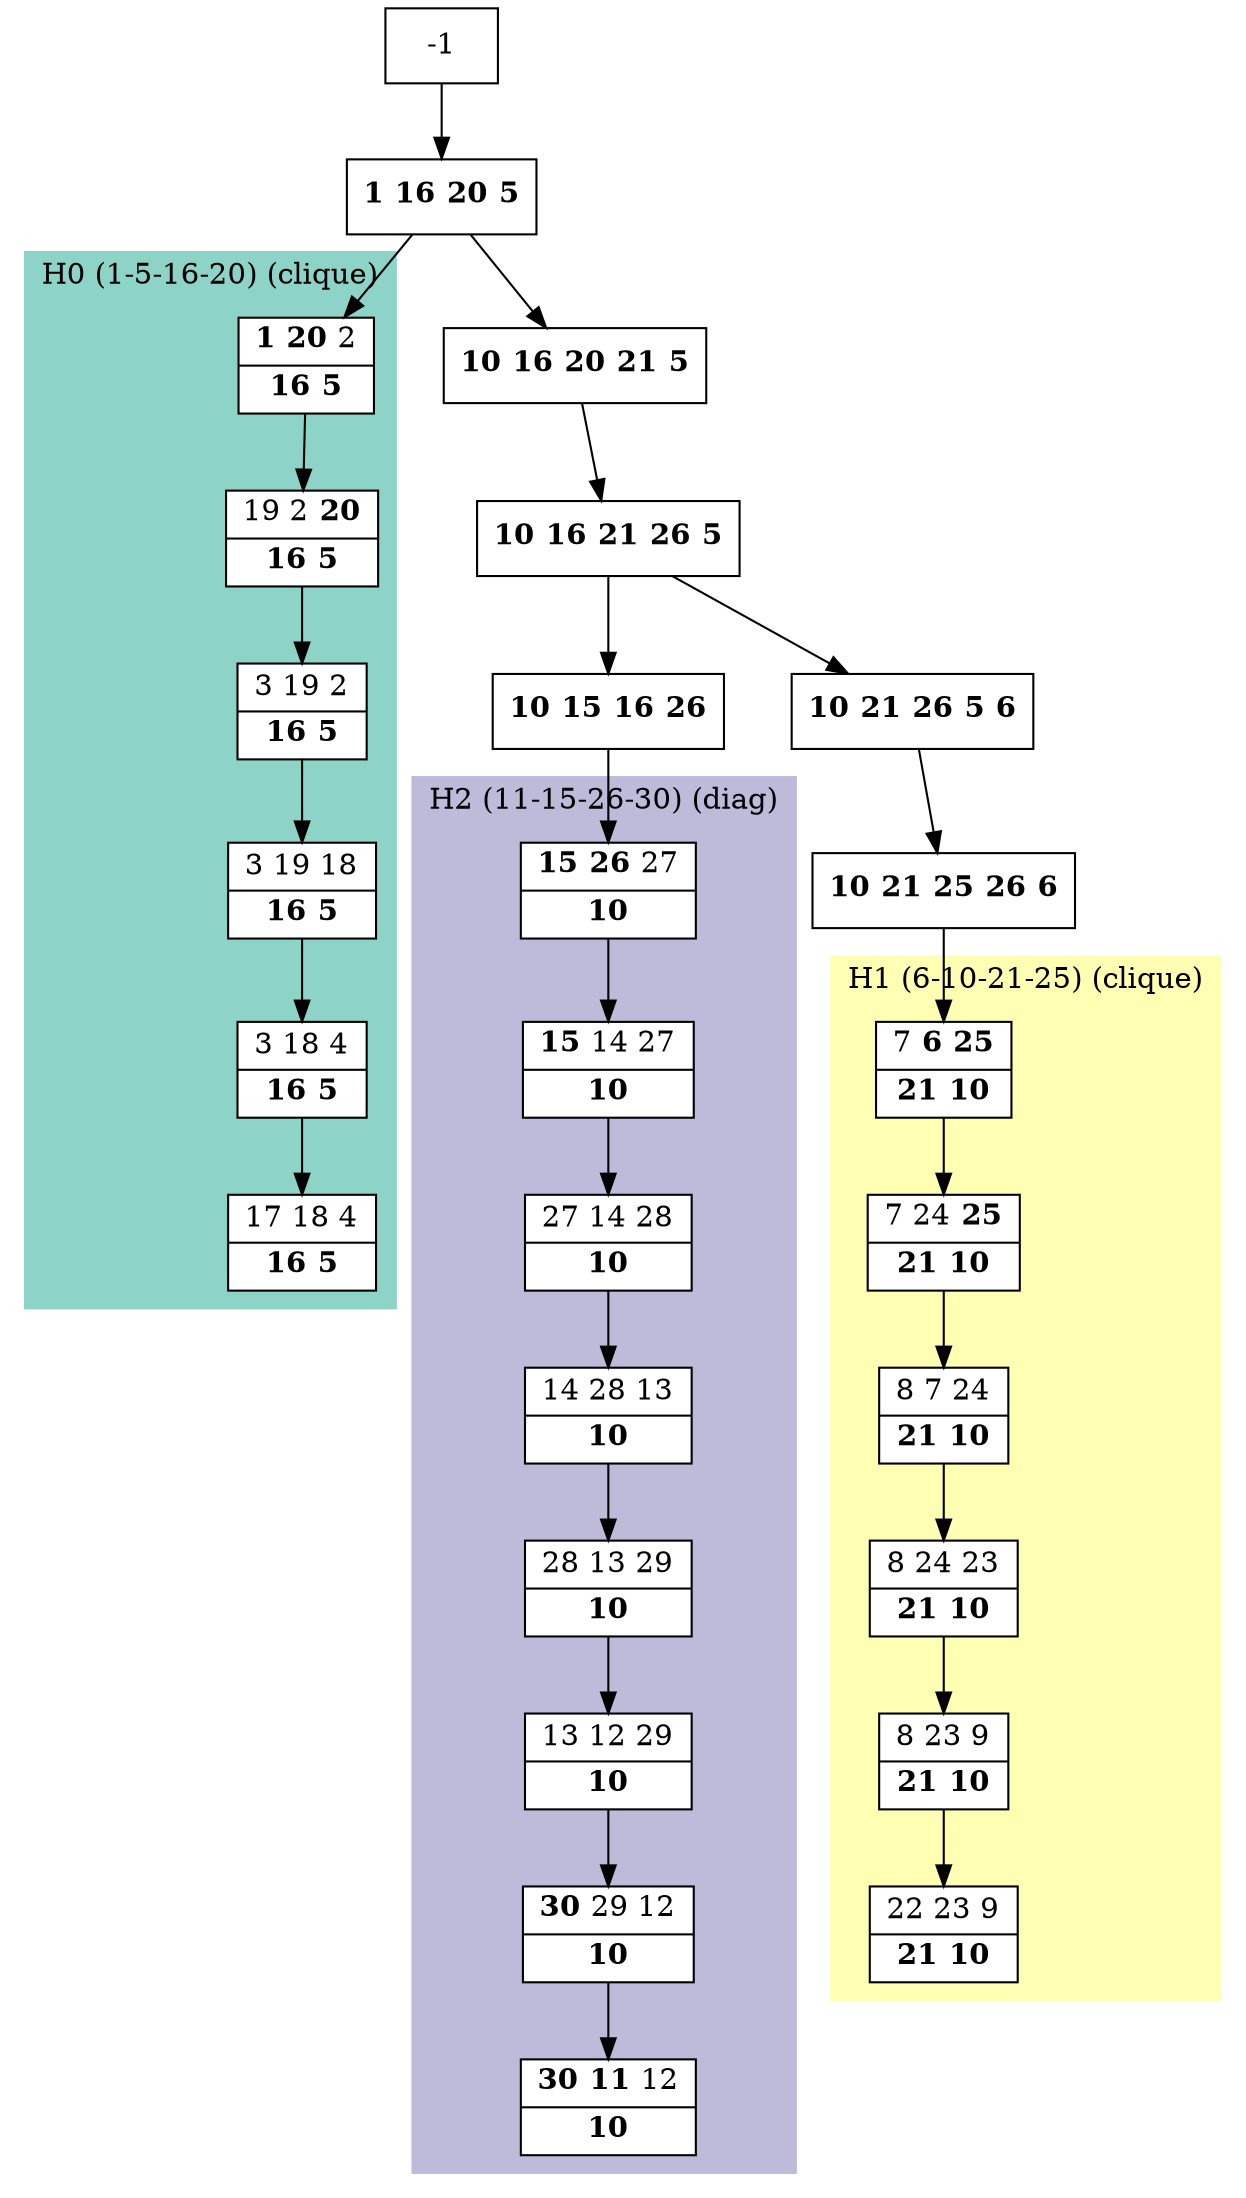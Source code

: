 digraph G {
    node [shape=box];
    subgraph cluster0 {
        node [style=filled,fillcolor=white];
        labeljust="l";
        style=filled;
        color="#8DD3C7";
        H0_0 -> H0_1 -> H0_2 -> H0_3 -> H0_4 -> H0_5;
        label="H0 (1-5-16-20) (clique)";
    }
    subgraph cluster1 {
        node [style=filled,fillcolor=white];
        labeljust="l";
        style=filled;
        color="#FFFFB3";
        H1_0 -> H1_1 -> H1_2 -> H1_3 -> H1_4 -> H1_5;
        label="H1 (6-10-21-25) (clique)";
    }
    subgraph cluster2 {
        node [style=filled,fillcolor=white];
        labeljust="l";
        style=filled;
        color="#BEBADA";
        H2_7 -> H2_6 -> H2_5 -> H2_4 -> H2_3 -> H2_2 -> H2_1 -> H2_0;
        label="H2 (11-15-26-30) (diag)";
    }
     1 [shape=record,label= <{ <b>1</b> <b>16</b> <b>20</b> <b>5</b>}> ];
     -1  ->  1;
     H0_0 [shape=record,label= <{ <b>1</b> <b>20</b> 2|  <b>16</b> <b>5</b>}> ];
     1  ->  H0_0;
     H0_1 [shape=record,label= <{ 19 2 <b>20</b>|  <b>16</b> <b>5</b>}> ];
     H0_2 [shape=record,label= <{ 3 19 2|  <b>16</b> <b>5</b>}> ];
     H0_3 [shape=record,label= <{ 3 19 18|  <b>16</b> <b>5</b>}> ];
     H0_4 [shape=record,label= <{ 3 18 4|  <b>16</b> <b>5</b>}> ];
     H0_5 [shape=record,label= <{ 17 18 4|  <b>16</b> <b>5</b>}> ];
     18 [shape=record,label= <{ <b>10</b> <b>16</b> <b>20</b> <b>21</b> <b>5</b>}> ];
     1  ->  18;
     16 [shape=record,label= <{ <b>10</b> <b>16</b> <b>21</b> <b>26</b> <b>5</b>}> ];
     18  ->  16;
     9 [shape=record,label= <{ <b>10</b> <b>21</b> <b>26</b> <b>5</b> <b>6</b>}> ];
     16  ->  9;
     11 [shape=record,label= <{ <b>10</b> <b>21</b> <b>25</b> <b>26</b> <b>6</b>}> ];
     9  ->  11;
     H1_0 [shape=record,label= <{ 7 <b>6</b> <b>25</b>|  <b>21</b> <b>10</b>}> ];
     11  ->  H1_0;
     H1_1 [shape=record,label= <{ 7 24 <b>25</b>|  <b>21</b> <b>10</b>}> ];
     H1_2 [shape=record,label= <{ 8 7 24|  <b>21</b> <b>10</b>}> ];
     H1_3 [shape=record,label= <{ 8 24 23|  <b>21</b> <b>10</b>}> ];
     H1_4 [shape=record,label= <{ 8 23 9|  <b>21</b> <b>10</b>}> ];
     H1_5 [shape=record,label= <{ 22 23 9|  <b>21</b> <b>10</b>}> ];
     17 [shape=record,label= <{ <b>10</b> <b>15</b> <b>16</b> <b>26</b>}> ];
     16  ->  17;
     H2_7 [shape=record,label= <{ <b>15</b> <b>26</b> 27|  <b>10</b>}> ];
     17  ->  H2_7;
     H2_6 [shape=record,label= <{ <b>15</b> 14 27|  <b>10</b>}> ];
     H2_5 [shape=record,label= <{ 27 14 28|  <b>10</b>}> ];
     H2_4 [shape=record,label= <{ 14 28 13|  <b>10</b>}> ];
     H2_3 [shape=record,label= <{ 28 13 29|  <b>10</b>}> ];
     H2_2 [shape=record,label= <{ 13 12 29|  <b>10</b>}> ];
     H2_1 [shape=record,label= <{ <b>30</b> 29 12|  <b>10</b>}> ];
     H2_0 [shape=record,label= <{ <b>30</b> <b>11</b> 12|  <b>10</b>}> ];
}
